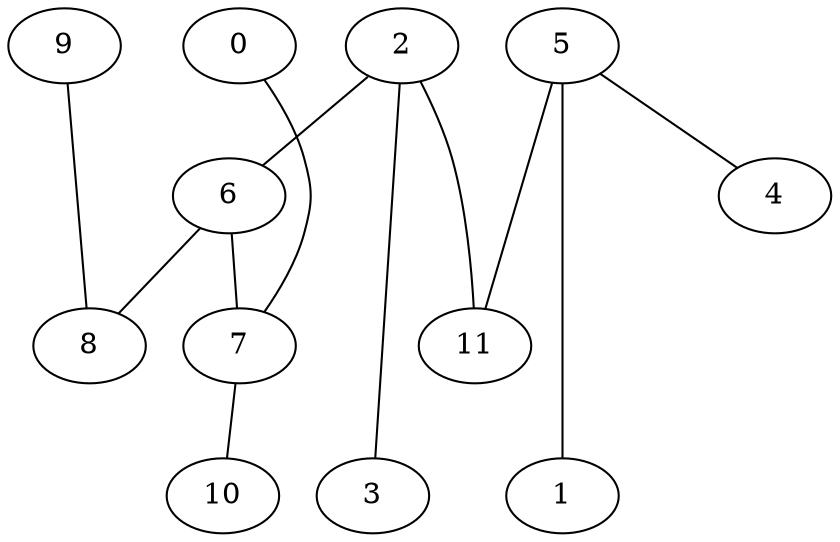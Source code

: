 strict graph {


	"9" [  weight=0 ];

	"9" -- "8" [  weight=0 ];

	"2" [  weight=0 ];

	"2" -- "6" [  weight=0 ];

	"2" -- "3" [  weight=0 ];

	"2" -- "11" [  weight=0 ];

	"6" [  weight=0 ];

	"6" -- "2" [  weight=0 ];

	"6" -- "8" [  weight=0 ];

	"6" -- "7" [  weight=0 ];

	"5" [  weight=0 ];

	"5" -- "11" [  weight=0 ];

	"5" -- "1" [  weight=0 ];

	"5" -- "4" [  weight=0 ];

	"0" [  weight=0 ];

	"0" -- "7" [  weight=0 ];

	"7" [  weight=0 ];

	"7" -- "6" [  weight=0 ];

	"7" -- "10" [  weight=0 ];

	"7" [  weight=0 ];

	"1" [  weight=0 ];

	"1" -- "5" [  weight=0 ];

	"4" [  weight=0 ];

	"4" -- "5" [  weight=0 ];

	"3" [  weight=0 ];

	"3" -- "2" [  weight=0 ];

	"11" [  weight=0 ];

	"11" -- "5" [  weight=0 ];

	"11" -- "2" [  weight=0 ];

	"10" [  weight=0 ];

	"10" -- "7" [  weight=0 ];

	"8" [  weight=0 ];

	"8" -- "6" [  weight=0 ];

	"8" -- "9" [  weight=0 ];

}
